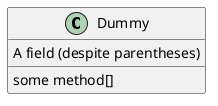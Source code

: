 @startuml

class Dummy {
    {field} A field (despite parentheses)
    {method} some method[]
}
@enduml